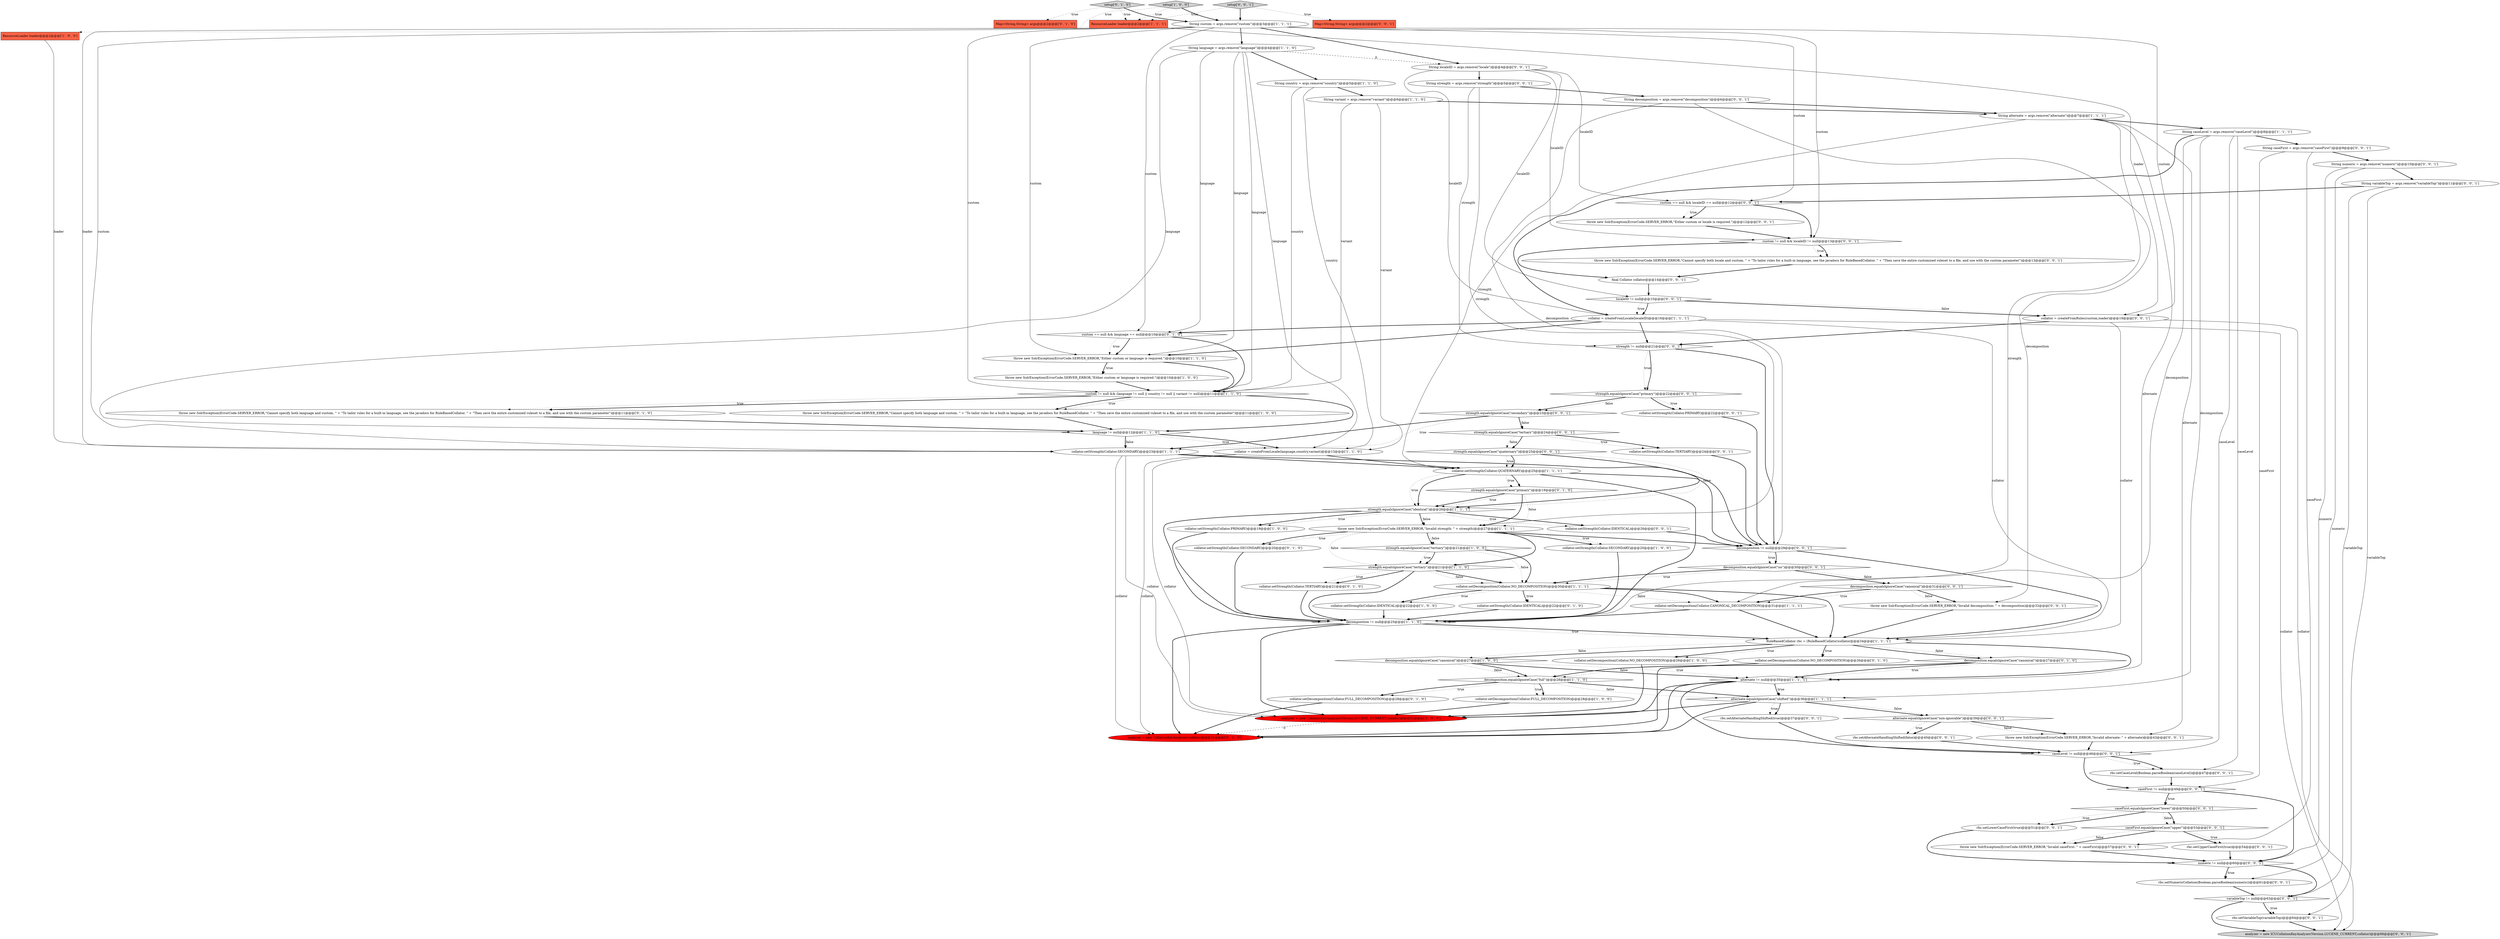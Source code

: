 digraph {
80 [style = filled, label = "custom == null && localeID == null@@@12@@@['0', '0', '1']", fillcolor = white, shape = diamond image = "AAA0AAABBB3BBB"];
59 [style = filled, label = "decomposition != null@@@29@@@['0', '0', '1']", fillcolor = white, shape = diamond image = "AAA0AAABBB3BBB"];
90 [style = filled, label = "rbc.setVariableTop(variableTop)@@@64@@@['0', '0', '1']", fillcolor = white, shape = ellipse image = "AAA0AAABBB3BBB"];
61 [style = filled, label = "decomposition.equalsIgnoreCase(\"no\")@@@30@@@['0', '0', '1']", fillcolor = white, shape = diamond image = "AAA0AAABBB3BBB"];
62 [style = filled, label = "decomposition.equalsIgnoreCase(\"canonical\")@@@31@@@['0', '0', '1']", fillcolor = white, shape = diamond image = "AAA0AAABBB3BBB"];
45 [style = filled, label = "strength.equalsIgnoreCase(\"primary\")@@@19@@@['0', '1', '0']", fillcolor = white, shape = diamond image = "AAA0AAABBB2BBB"];
19 [style = filled, label = "analyzer = new CollationKeyAnalyzer(Version.LUCENE_CURRENT,collator)@@@31@@@['1', '0', '0']", fillcolor = red, shape = ellipse image = "AAA1AAABBB1BBB"];
51 [style = filled, label = "caseFirst.equalsIgnoreCase(\"lower\")@@@50@@@['0', '0', '1']", fillcolor = white, shape = diamond image = "AAA0AAABBB3BBB"];
52 [style = filled, label = "collator = createFromRules(custom,loader)@@@19@@@['0', '0', '1']", fillcolor = white, shape = ellipse image = "AAA0AAABBB3BBB"];
82 [style = filled, label = "rbc.setCaseLevel(Boolean.parseBoolean(caseLevel))@@@47@@@['0', '0', '1']", fillcolor = white, shape = ellipse image = "AAA0AAABBB3BBB"];
75 [style = filled, label = "String decomposition = args.remove(\"decomposition\")@@@6@@@['0', '0', '1']", fillcolor = white, shape = ellipse image = "AAA0AAABBB3BBB"];
76 [style = filled, label = "custom != null && localeID != null@@@13@@@['0', '0', '1']", fillcolor = white, shape = diamond image = "AAA0AAABBB3BBB"];
71 [style = filled, label = "String strength = args.remove(\"strength\")@@@5@@@['0', '0', '1']", fillcolor = white, shape = ellipse image = "AAA0AAABBB3BBB"];
77 [style = filled, label = "collator.setStrength(Collator.IDENTICAL)@@@26@@@['0', '0', '1']", fillcolor = white, shape = ellipse image = "AAA0AAABBB3BBB"];
35 [style = filled, label = "collator.setDecomposition(Collator.CANONICAL_DECOMPOSITION)@@@31@@@['1', '1', '1']", fillcolor = white, shape = ellipse image = "AAA0AAABBB1BBB"];
79 [style = filled, label = "analyzer = new ICUCollationKeyAnalyzer(Version.LUCENE_CURRENT,collator)@@@66@@@['0', '0', '1']", fillcolor = lightgray, shape = ellipse image = "AAA0AAABBB3BBB"];
47 [style = filled, label = "decomposition.equalsIgnoreCase(\"canonical\")@@@27@@@['0', '1', '0']", fillcolor = white, shape = diamond image = "AAA0AAABBB2BBB"];
33 [style = filled, label = "collator.setStrength(Collator.QUATERNARY)@@@25@@@['1', '1', '1']", fillcolor = white, shape = ellipse image = "AAA0AAABBB1BBB"];
31 [style = filled, label = "throw new SolrException(ErrorCode.SERVER_ERROR,\"Either custom or language is required.\")@@@10@@@['1', '1', '0']", fillcolor = white, shape = ellipse image = "AAA0AAABBB1BBB"];
6 [style = filled, label = "decomposition.equalsIgnoreCase(\"canonical\")@@@27@@@['1', '0', '0']", fillcolor = white, shape = diamond image = "AAA0AAABBB1BBB"];
26 [style = filled, label = "strength.equalsIgnoreCase(\"tertiary\")@@@21@@@['1', '1', '0']", fillcolor = white, shape = diamond image = "AAA0AAABBB1BBB"];
48 [style = filled, label = "String numeric = args.remove(\"numeric\")@@@10@@@['0', '0', '1']", fillcolor = white, shape = ellipse image = "AAA0AAABBB3BBB"];
56 [style = filled, label = "String localeID = args.remove(\"locale\")@@@4@@@['0', '0', '1']", fillcolor = white, shape = ellipse image = "AAA0AAABBB3BBB"];
55 [style = filled, label = "rbc.setAlternateHandlingShifted(false)@@@40@@@['0', '0', '1']", fillcolor = white, shape = ellipse image = "AAA0AAABBB3BBB"];
65 [style = filled, label = "localeID != null@@@15@@@['0', '0', '1']", fillcolor = white, shape = diamond image = "AAA0AAABBB3BBB"];
44 [style = filled, label = "setup['0', '1', '0']", fillcolor = lightgray, shape = diamond image = "AAA0AAABBB2BBB"];
14 [style = filled, label = "collator.setStrength(Collator.IDENTICAL)@@@22@@@['1', '0', '0']", fillcolor = white, shape = ellipse image = "AAA0AAABBB1BBB"];
87 [style = filled, label = "rbc.setAlternateHandlingShifted(true)@@@37@@@['0', '0', '1']", fillcolor = white, shape = ellipse image = "AAA0AAABBB3BBB"];
11 [style = filled, label = "String custom = args.remove(\"custom\")@@@3@@@['1', '1', '1']", fillcolor = white, shape = ellipse image = "AAA0AAABBB1BBB"];
57 [style = filled, label = "alternate.equalsIgnoreCase(\"non-ignorable\")@@@39@@@['0', '0', '1']", fillcolor = white, shape = diamond image = "AAA0AAABBB3BBB"];
38 [style = filled, label = "collator.setStrength(Collator.TERTIARY)@@@21@@@['0', '1', '0']", fillcolor = white, shape = ellipse image = "AAA0AAABBB2BBB"];
78 [style = filled, label = "rbc.setLowerCaseFirst(true)@@@51@@@['0', '0', '1']", fillcolor = white, shape = ellipse image = "AAA0AAABBB3BBB"];
84 [style = filled, label = "rbc.setNumericCollation(Boolean.parseBoolean(numeric))@@@61@@@['0', '0', '1']", fillcolor = white, shape = ellipse image = "AAA0AAABBB3BBB"];
18 [style = filled, label = "collator = createFromLocale(localeID)@@@16@@@['1', '1', '1']", fillcolor = white, shape = ellipse image = "AAA0AAABBB1BBB"];
5 [style = filled, label = "String variant = args.remove(\"variant\")@@@6@@@['1', '1', '0']", fillcolor = white, shape = ellipse image = "AAA0AAABBB1BBB"];
17 [style = filled, label = "custom != null && (language != null || country != null || variant != null)@@@11@@@['1', '1', '0']", fillcolor = white, shape = diamond image = "AAA0AAABBB1BBB"];
23 [style = filled, label = "alternate.equalsIgnoreCase(\"shifted\")@@@36@@@['1', '1', '1']", fillcolor = white, shape = diamond image = "AAA0AAABBB1BBB"];
46 [style = filled, label = "collator.setDecomposition(Collator.NO_DECOMPOSITION)@@@26@@@['0', '1', '0']", fillcolor = white, shape = ellipse image = "AAA0AAABBB2BBB"];
34 [style = filled, label = "collator = createFromLocale(language,country,variant)@@@13@@@['1', '1', '0']", fillcolor = white, shape = ellipse image = "AAA0AAABBB1BBB"];
69 [style = filled, label = "strength != null@@@21@@@['0', '0', '1']", fillcolor = white, shape = diamond image = "AAA0AAABBB3BBB"];
36 [style = filled, label = "collator.setStrength(Collator.SECONDARY)@@@20@@@['0', '1', '0']", fillcolor = white, shape = ellipse image = "AAA0AAABBB2BBB"];
68 [style = filled, label = "collator.setStrength(Collator.TERTIARY)@@@24@@@['0', '0', '1']", fillcolor = white, shape = ellipse image = "AAA0AAABBB3BBB"];
10 [style = filled, label = "ResourceLoader loader@@@2@@@['1', '1', '1']", fillcolor = tomato, shape = box image = "AAA0AAABBB1BBB"];
30 [style = filled, label = "setup['1', '0', '0']", fillcolor = lightgray, shape = diamond image = "AAA0AAABBB1BBB"];
91 [style = filled, label = "setup['0', '0', '1']", fillcolor = lightgray, shape = diamond image = "AAA0AAABBB3BBB"];
28 [style = filled, label = "throw new SolrException(ErrorCode.SERVER_ERROR,\"Invalid strength: \" + strength)@@@27@@@['1', '1', '1']", fillcolor = white, shape = ellipse image = "AAA0AAABBB1BBB"];
89 [style = filled, label = "throw new SolrException(ErrorCode.SERVER_ERROR,\"Cannot specify both locale and custom. \" + \"To tailor rules for a built-in language, see the javadocs for RuleBasedCollator. \" + \"Then save the entire customized ruleset to a file, and use with the custom parameter\")@@@13@@@['0', '0', '1']", fillcolor = white, shape = ellipse image = "AAA0AAABBB3BBB"];
50 [style = filled, label = "strength.equalsIgnoreCase(\"quaternary\")@@@25@@@['0', '0', '1']", fillcolor = white, shape = diamond image = "AAA0AAABBB3BBB"];
74 [style = filled, label = "rbc.setUpperCaseFirst(true)@@@54@@@['0', '0', '1']", fillcolor = white, shape = ellipse image = "AAA0AAABBB3BBB"];
21 [style = filled, label = "alternate != null@@@35@@@['1', '1', '1']", fillcolor = white, shape = diamond image = "AAA0AAABBB1BBB"];
29 [style = filled, label = "strength.equalsIgnoreCase(\"identical\")@@@26@@@['1', '1', '1']", fillcolor = white, shape = diamond image = "AAA0AAABBB1BBB"];
58 [style = filled, label = "caseLevel != null@@@46@@@['0', '0', '1']", fillcolor = white, shape = diamond image = "AAA0AAABBB3BBB"];
12 [style = filled, label = "decomposition != null@@@25@@@['1', '1', '0']", fillcolor = white, shape = diamond image = "AAA0AAABBB1BBB"];
7 [style = filled, label = "String caseLevel = args.remove(\"caseLevel\")@@@8@@@['1', '1', '1']", fillcolor = white, shape = ellipse image = "AAA0AAABBB1BBB"];
81 [style = filled, label = "throw new SolrException(ErrorCode.SERVER_ERROR,\"Invalid decomposition: \" + decomposition)@@@32@@@['0', '0', '1']", fillcolor = white, shape = ellipse image = "AAA0AAABBB3BBB"];
13 [style = filled, label = "String alternate = args.remove(\"alternate\")@@@7@@@['1', '1', '1']", fillcolor = white, shape = ellipse image = "AAA0AAABBB1BBB"];
25 [style = filled, label = "String country = args.remove(\"country\")@@@5@@@['1', '1', '0']", fillcolor = white, shape = ellipse image = "AAA0AAABBB1BBB"];
3 [style = filled, label = "collator.setDecomposition(Collator.FULL_DECOMPOSITION)@@@28@@@['1', '0', '0']", fillcolor = white, shape = ellipse image = "AAA0AAABBB1BBB"];
16 [style = filled, label = "String language = args.remove(\"language\")@@@4@@@['1', '1', '0']", fillcolor = white, shape = ellipse image = "AAA0AAABBB1BBB"];
39 [style = filled, label = "Map<String,String> args@@@2@@@['0', '1', '0']", fillcolor = tomato, shape = box image = "AAA0AAABBB2BBB"];
43 [style = filled, label = "collator.setStrength(Collator.IDENTICAL)@@@22@@@['0', '1', '0']", fillcolor = white, shape = ellipse image = "AAA0AAABBB2BBB"];
4 [style = filled, label = "strength.equalsIgnoreCase(\"tertiary\")@@@21@@@['1', '0', '0']", fillcolor = white, shape = diamond image = "AAA0AAABBB1BBB"];
73 [style = filled, label = "caseFirst != null@@@49@@@['0', '0', '1']", fillcolor = white, shape = diamond image = "AAA0AAABBB3BBB"];
41 [style = filled, label = "throw new SolrException(ErrorCode.SERVER_ERROR,\"Cannot specify both language and custom. \" + \"To tailor rules for a built-in language, see the javadocs for RuleBasedCollator. \" + \"Then save the entire customized ruleset to a file, and use with the custom parameter\")@@@11@@@['0', '1', '0']", fillcolor = white, shape = ellipse image = "AAA0AAABBB2BBB"];
22 [style = filled, label = "collator.setStrength(Collator.SECONDARY)@@@20@@@['1', '0', '0']", fillcolor = white, shape = ellipse image = "AAA0AAABBB1BBB"];
40 [style = filled, label = "collator.setDecomposition(Collator.FULL_DECOMPOSITION)@@@28@@@['0', '1', '0']", fillcolor = white, shape = ellipse image = "AAA0AAABBB2BBB"];
63 [style = filled, label = "throw new SolrException(ErrorCode.SERVER_ERROR,\"Invalid caseFirst: \" + caseFirst)@@@57@@@['0', '0', '1']", fillcolor = white, shape = ellipse image = "AAA0AAABBB3BBB"];
85 [style = filled, label = "collator.setStrength(Collator.PRIMARY)@@@22@@@['0', '0', '1']", fillcolor = white, shape = ellipse image = "AAA0AAABBB3BBB"];
1 [style = filled, label = "collator.setDecomposition(Collator.NO_DECOMPOSITION)@@@26@@@['1', '0', '0']", fillcolor = white, shape = ellipse image = "AAA0AAABBB1BBB"];
27 [style = filled, label = "collator.setDecomposition(Collator.NO_DECOMPOSITION)@@@30@@@['1', '1', '1']", fillcolor = white, shape = ellipse image = "AAA0AAABBB1BBB"];
64 [style = filled, label = "Map<String,String> args@@@2@@@['0', '0', '1']", fillcolor = tomato, shape = box image = "AAA0AAABBB3BBB"];
20 [style = filled, label = "throw new SolrException(ErrorCode.SERVER_ERROR,\"Either custom or language is required.\")@@@10@@@['1', '0', '0']", fillcolor = white, shape = ellipse image = "AAA0AAABBB1BBB"];
37 [style = filled, label = "analyzer = new CollationKeyAnalyzer(collator)@@@31@@@['0', '1', '0']", fillcolor = red, shape = ellipse image = "AAA1AAABBB2BBB"];
42 [style = filled, label = "custom == null && language == null@@@10@@@['0', '1', '0']", fillcolor = white, shape = diamond image = "AAA0AAABBB2BBB"];
72 [style = filled, label = "strength.equalsIgnoreCase(\"tertiary\")@@@24@@@['0', '0', '1']", fillcolor = white, shape = diamond image = "AAA0AAABBB3BBB"];
66 [style = filled, label = "throw new SolrException(ErrorCode.SERVER_ERROR,\"Either custom or locale is required.\")@@@12@@@['0', '0', '1']", fillcolor = white, shape = ellipse image = "AAA0AAABBB3BBB"];
54 [style = filled, label = "strength.equalsIgnoreCase(\"primary\")@@@22@@@['0', '0', '1']", fillcolor = white, shape = diamond image = "AAA0AAABBB3BBB"];
53 [style = filled, label = "String variableTop = args.remove(\"variableTop\")@@@11@@@['0', '0', '1']", fillcolor = white, shape = ellipse image = "AAA0AAABBB3BBB"];
8 [style = filled, label = "collator.setStrength(Collator.PRIMARY)@@@19@@@['1', '0', '0']", fillcolor = white, shape = ellipse image = "AAA0AAABBB1BBB"];
9 [style = filled, label = "ResourceLoader loader@@@2@@@['1', '0', '0']", fillcolor = tomato, shape = box image = "AAA0AAABBB1BBB"];
83 [style = filled, label = "final Collator collator@@@14@@@['0', '0', '1']", fillcolor = white, shape = ellipse image = "AAA0AAABBB3BBB"];
32 [style = filled, label = "collator.setStrength(Collator.SECONDARY)@@@23@@@['1', '1', '1']", fillcolor = white, shape = ellipse image = "AAA0AAABBB1BBB"];
15 [style = filled, label = "decomposition.equalsIgnoreCase(\"full\")@@@28@@@['1', '1', '0']", fillcolor = white, shape = diamond image = "AAA0AAABBB1BBB"];
24 [style = filled, label = "RuleBasedCollator rbc = (RuleBasedCollator)collator@@@34@@@['1', '1', '1']", fillcolor = white, shape = ellipse image = "AAA0AAABBB1BBB"];
2 [style = filled, label = "throw new SolrException(ErrorCode.SERVER_ERROR,\"Cannot specify both language and custom. \" + \"To tailor rules for a built-in language, see the javadocs for RuleBasedCollator. \" + \"Then save the entire customized ruleset to a file, and use with the custom parameter\")@@@11@@@['1', '0', '0']", fillcolor = white, shape = ellipse image = "AAA0AAABBB1BBB"];
88 [style = filled, label = "String caseFirst = args.remove(\"caseFirst\")@@@9@@@['0', '0', '1']", fillcolor = white, shape = ellipse image = "AAA0AAABBB3BBB"];
60 [style = filled, label = "caseFirst.equalsIgnoreCase(\"upper\")@@@53@@@['0', '0', '1']", fillcolor = white, shape = diamond image = "AAA0AAABBB3BBB"];
49 [style = filled, label = "variableTop != null@@@63@@@['0', '0', '1']", fillcolor = white, shape = diamond image = "AAA0AAABBB3BBB"];
67 [style = filled, label = "throw new SolrException(ErrorCode.SERVER_ERROR,\"Invalid alternate: \" + alternate)@@@43@@@['0', '0', '1']", fillcolor = white, shape = ellipse image = "AAA0AAABBB3BBB"];
0 [style = filled, label = "language != null@@@12@@@['1', '1', '0']", fillcolor = white, shape = diamond image = "AAA0AAABBB1BBB"];
86 [style = filled, label = "strength.equalsIgnoreCase(\"secondary\")@@@23@@@['0', '0', '1']", fillcolor = white, shape = diamond image = "AAA0AAABBB3BBB"];
70 [style = filled, label = "numeric != null@@@60@@@['0', '0', '1']", fillcolor = white, shape = diamond image = "AAA0AAABBB3BBB"];
69->54 [style = dotted, label="true"];
41->0 [style = bold, label=""];
27->14 [style = dotted, label="true"];
88->63 [style = solid, label="caseFirst"];
58->82 [style = dotted, label="true"];
89->83 [style = bold, label=""];
78->70 [style = bold, label=""];
21->58 [style = bold, label=""];
51->78 [style = bold, label=""];
62->35 [style = dotted, label="true"];
38->12 [style = bold, label=""];
32->37 [style = solid, label="collator"];
18->79 [style = solid, label="collator"];
44->10 [style = dotted, label="true"];
36->12 [style = bold, label=""];
53->90 [style = solid, label="variableTop"];
51->60 [style = dotted, label="false"];
13->67 [style = solid, label="alternate"];
34->19 [style = solid, label="collator"];
59->61 [style = bold, label=""];
58->73 [style = bold, label=""];
0->32 [style = dotted, label="false"];
23->57 [style = bold, label=""];
29->8 [style = dotted, label="true"];
52->24 [style = solid, label="collator"];
34->37 [style = solid, label="collator"];
72->68 [style = dotted, label="true"];
11->17 [style = solid, label="custom"];
29->77 [style = dotted, label="true"];
73->51 [style = dotted, label="true"];
52->79 [style = solid, label="collator"];
30->11 [style = bold, label=""];
26->12 [style = bold, label=""];
65->18 [style = bold, label=""];
57->67 [style = bold, label=""];
7->23 [style = solid, label="decomposition"];
56->18 [style = solid, label="localeID"];
71->69 [style = solid, label="strength"];
3->19 [style = bold, label=""];
24->21 [style = bold, label=""];
21->23 [style = dotted, label="true"];
74->70 [style = bold, label=""];
0->34 [style = dotted, label="true"];
52->69 [style = bold, label=""];
75->81 [style = solid, label="decomposition"];
61->27 [style = dotted, label="true"];
60->63 [style = bold, label=""];
50->33 [style = dotted, label="true"];
33->45 [style = bold, label=""];
17->2 [style = dotted, label="true"];
15->23 [style = dotted, label="false"];
31->20 [style = bold, label=""];
67->58 [style = bold, label=""];
28->26 [style = dotted, label="false"];
88->48 [style = bold, label=""];
23->57 [style = dotted, label="false"];
77->59 [style = bold, label=""];
24->46 [style = bold, label=""];
35->12 [style = bold, label=""];
40->37 [style = bold, label=""];
60->63 [style = dotted, label="false"];
72->50 [style = dotted, label="false"];
81->24 [style = bold, label=""];
11->16 [style = bold, label=""];
18->31 [style = bold, label=""];
50->29 [style = bold, label=""];
24->6 [style = dotted, label="false"];
11->42 [style = solid, label="custom"];
28->36 [style = bold, label=""];
59->61 [style = dotted, label="true"];
21->19 [style = bold, label=""];
11->56 [style = bold, label=""];
29->77 [style = bold, label=""];
57->55 [style = bold, label=""];
25->17 [style = solid, label="country"];
17->41 [style = bold, label=""];
56->71 [style = bold, label=""];
75->59 [style = solid, label="decomposition"];
34->33 [style = bold, label=""];
6->15 [style = dotted, label="false"];
7->12 [style = solid, label="decomposition"];
11->76 [style = solid, label="custom"];
24->47 [style = dotted, label="false"];
15->40 [style = dotted, label="true"];
69->59 [style = bold, label=""];
28->36 [style = dotted, label="true"];
25->34 [style = solid, label="country"];
42->31 [style = bold, label=""];
86->72 [style = bold, label=""];
51->78 [style = dotted, label="true"];
56->65 [style = solid, label="localeID"];
70->84 [style = bold, label=""];
10->32 [style = solid, label="loader"];
7->88 [style = bold, label=""];
45->28 [style = dotted, label="false"];
71->75 [style = bold, label=""];
46->37 [style = bold, label=""];
24->47 [style = bold, label=""];
45->29 [style = bold, label=""];
12->37 [style = bold, label=""];
32->59 [style = bold, label=""];
72->50 [style = bold, label=""];
60->74 [style = bold, label=""];
80->66 [style = dotted, label="true"];
76->89 [style = dotted, label="true"];
33->29 [style = bold, label=""];
23->87 [style = dotted, label="true"];
54->85 [style = bold, label=""];
4->27 [style = dotted, label="false"];
80->66 [style = bold, label=""];
0->34 [style = bold, label=""];
15->3 [style = dotted, label="true"];
26->27 [style = bold, label=""];
21->37 [style = bold, label=""];
51->60 [style = bold, label=""];
23->37 [style = bold, label=""];
76->89 [style = bold, label=""];
18->24 [style = solid, label="collator"];
17->2 [style = bold, label=""];
56->80 [style = solid, label="localeID"];
43->12 [style = bold, label=""];
23->87 [style = bold, label=""];
53->49 [style = solid, label="variableTop"];
61->27 [style = bold, label=""];
30->9 [style = dotted, label="true"];
33->45 [style = dotted, label="true"];
80->76 [style = bold, label=""];
56->76 [style = solid, label="localeID"];
71->28 [style = solid, label="strength"];
1->19 [style = bold, label=""];
90->79 [style = bold, label=""];
28->59 [style = bold, label=""];
49->90 [style = dotted, label="true"];
91->64 [style = dotted, label="true"];
5->34 [style = solid, label="variant"];
4->26 [style = dotted, label="true"];
13->21 [style = solid, label="alternate"];
21->23 [style = bold, label=""];
28->4 [style = dotted, label="false"];
27->43 [style = bold, label=""];
27->14 [style = bold, label=""];
7->82 [style = solid, label="caseLevel"];
45->29 [style = dotted, label="true"];
30->10 [style = dotted, label="true"];
6->21 [style = bold, label=""];
73->51 [style = bold, label=""];
44->39 [style = dotted, label="true"];
11->31 [style = solid, label="custom"];
63->70 [style = bold, label=""];
28->26 [style = bold, label=""];
13->35 [style = solid, label="strength"];
86->32 [style = dotted, label="true"];
12->24 [style = bold, label=""];
33->12 [style = bold, label=""];
62->35 [style = bold, label=""];
73->70 [style = bold, label=""];
15->3 [style = bold, label=""];
60->74 [style = dotted, label="true"];
16->42 [style = solid, label="language"];
66->76 [style = bold, label=""];
32->33 [style = bold, label=""];
13->33 [style = solid, label="strength"];
27->35 [style = bold, label=""];
6->15 [style = bold, label=""];
18->69 [style = bold, label=""];
35->24 [style = bold, label=""];
87->58 [style = bold, label=""];
82->73 [style = bold, label=""];
11->52 [style = solid, label="custom"];
65->18 [style = dotted, label="true"];
2->0 [style = bold, label=""];
53->80 [style = bold, label=""];
17->0 [style = bold, label=""];
26->38 [style = dotted, label="true"];
84->49 [style = bold, label=""];
57->67 [style = dotted, label="false"];
16->17 [style = solid, label="language"];
65->52 [style = bold, label=""];
32->19 [style = solid, label="collator"];
49->90 [style = bold, label=""];
49->79 [style = bold, label=""];
5->13 [style = bold, label=""];
23->19 [style = bold, label=""];
33->59 [style = bold, label=""];
91->10 [style = dotted, label="true"];
28->22 [style = dotted, label="true"];
12->24 [style = dotted, label="true"];
33->29 [style = dotted, label="true"];
7->18 [style = bold, label=""];
70->84 [style = dotted, label="true"];
25->5 [style = bold, label=""];
15->40 [style = bold, label=""];
27->24 [style = bold, label=""];
47->21 [style = dotted, label="true"];
50->33 [style = bold, label=""];
24->46 [style = dotted, label="true"];
47->21 [style = bold, label=""];
24->1 [style = bold, label=""];
31->17 [style = bold, label=""];
0->32 [style = bold, label=""];
62->81 [style = bold, label=""];
27->35 [style = dotted, label="false"];
6->21 [style = dotted, label="true"];
8->12 [style = bold, label=""];
28->22 [style = bold, label=""];
61->62 [style = bold, label=""];
54->85 [style = dotted, label="true"];
11->32 [style = solid, label="custom"];
70->49 [style = bold, label=""];
88->73 [style = solid, label="caseFirst"];
86->72 [style = dotted, label="false"];
16->31 [style = solid, label="language"];
16->0 [style = solid, label="language"];
9->32 [style = solid, label="loader"];
29->8 [style = bold, label=""];
15->23 [style = bold, label=""];
75->13 [style = bold, label=""];
20->17 [style = bold, label=""];
10->52 [style = solid, label="loader"];
47->15 [style = bold, label=""];
24->1 [style = dotted, label="true"];
17->41 [style = dotted, label="true"];
27->43 [style = dotted, label="true"];
61->62 [style = dotted, label="false"];
54->86 [style = bold, label=""];
42->17 [style = bold, label=""];
48->84 [style = solid, label="numeric"];
69->54 [style = bold, label=""];
7->58 [style = solid, label="caseLevel"];
4->26 [style = bold, label=""];
42->31 [style = dotted, label="true"];
16->25 [style = bold, label=""];
11->80 [style = solid, label="custom"];
48->53 [style = bold, label=""];
45->28 [style = bold, label=""];
85->59 [style = bold, label=""];
91->11 [style = bold, label=""];
31->20 [style = dotted, label="true"];
29->28 [style = dotted, label="false"];
5->17 [style = solid, label="variant"];
65->52 [style = dotted, label="false"];
29->28 [style = bold, label=""];
57->55 [style = dotted, label="true"];
26->38 [style = bold, label=""];
16->34 [style = solid, label="language"];
76->83 [style = bold, label=""];
83->65 [style = bold, label=""];
29->12 [style = bold, label=""];
16->56 [style = dashed, label="0"];
13->7 [style = bold, label=""];
22->12 [style = bold, label=""];
54->86 [style = dotted, label="false"];
14->12 [style = bold, label=""];
4->27 [style = bold, label=""];
68->59 [style = bold, label=""];
44->11 [style = bold, label=""];
59->24 [style = bold, label=""];
26->27 [style = dotted, label="false"];
18->42 [style = bold, label=""];
62->81 [style = dotted, label="false"];
12->19 [style = bold, label=""];
47->15 [style = dotted, label="false"];
24->6 [style = bold, label=""];
58->82 [style = bold, label=""];
72->68 [style = bold, label=""];
19->37 [style = dashed, label="0"];
55->58 [style = bold, label=""];
50->29 [style = dotted, label="false"];
86->32 [style = bold, label=""];
28->4 [style = bold, label=""];
48->70 [style = solid, label="numeric"];
}
